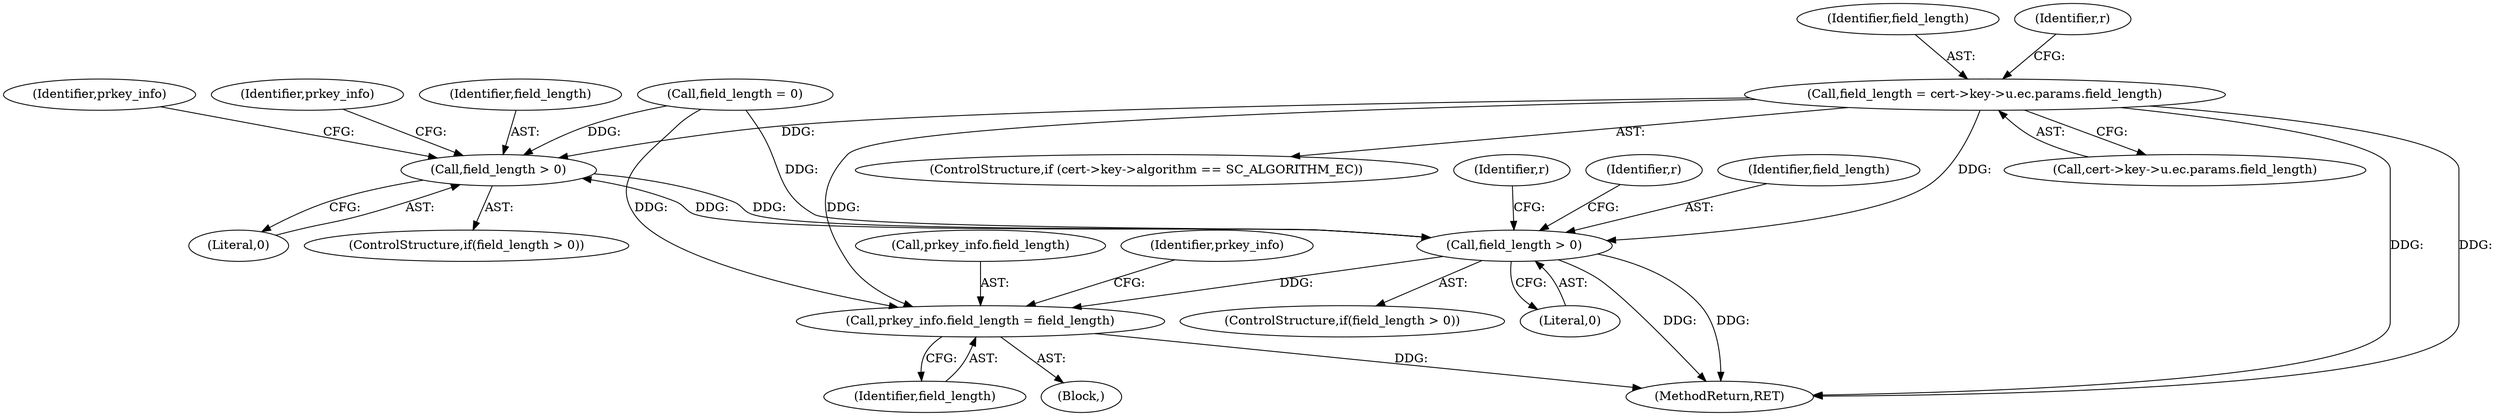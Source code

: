 digraph "0_OpenSC_360e95d45ac4123255a4c796db96337f332160ad#diff-d643a0fa169471dbf2912f4866dc49c5_4@pointer" {
"1000321" [label="(Call,field_length = cert->key->u.ec.params.field_length)"];
"1000718" [label="(Call,prkey_info.field_length = field_length)"];
"1000739" [label="(Call,field_length > 0)"];
"1000799" [label="(Call,field_length > 0)"];
"1000122" [label="(Call,field_length = 0)"];
"1000323" [label="(Call,cert->key->u.ec.params.field_length)"];
"1000798" [label="(ControlStructure,if(field_length > 0))"];
"1000321" [label="(Call,field_length = cert->key->u.ec.params.field_length)"];
"1000739" [label="(Call,field_length > 0)"];
"1000322" [label="(Identifier,field_length)"];
"1000722" [label="(Identifier,field_length)"];
"1000313" [label="(ControlStructure,if (cert->key->algorithm == SC_ALGORITHM_EC))"];
"1000667" [label="(Block,)"];
"1000752" [label="(Identifier,prkey_info)"];
"1000741" [label="(Literal,0)"];
"1000352" [label="(Identifier,r)"];
"1000827" [label="(MethodReturn,RET)"];
"1000738" [label="(ControlStructure,if(field_length > 0))"];
"1000803" [label="(Identifier,r)"];
"1000719" [label="(Call,prkey_info.field_length)"];
"1000799" [label="(Call,field_length > 0)"];
"1000801" [label="(Literal,0)"];
"1000744" [label="(Identifier,prkey_info)"];
"1000725" [label="(Identifier,prkey_info)"];
"1000812" [label="(Identifier,r)"];
"1000740" [label="(Identifier,field_length)"];
"1000800" [label="(Identifier,field_length)"];
"1000718" [label="(Call,prkey_info.field_length = field_length)"];
"1000321" -> "1000313"  [label="AST: "];
"1000321" -> "1000323"  [label="CFG: "];
"1000322" -> "1000321"  [label="AST: "];
"1000323" -> "1000321"  [label="AST: "];
"1000352" -> "1000321"  [label="CFG: "];
"1000321" -> "1000827"  [label="DDG: "];
"1000321" -> "1000827"  [label="DDG: "];
"1000321" -> "1000718"  [label="DDG: "];
"1000321" -> "1000739"  [label="DDG: "];
"1000321" -> "1000799"  [label="DDG: "];
"1000718" -> "1000667"  [label="AST: "];
"1000718" -> "1000722"  [label="CFG: "];
"1000719" -> "1000718"  [label="AST: "];
"1000722" -> "1000718"  [label="AST: "];
"1000725" -> "1000718"  [label="CFG: "];
"1000718" -> "1000827"  [label="DDG: "];
"1000122" -> "1000718"  [label="DDG: "];
"1000799" -> "1000718"  [label="DDG: "];
"1000739" -> "1000738"  [label="AST: "];
"1000739" -> "1000741"  [label="CFG: "];
"1000740" -> "1000739"  [label="AST: "];
"1000741" -> "1000739"  [label="AST: "];
"1000744" -> "1000739"  [label="CFG: "];
"1000752" -> "1000739"  [label="CFG: "];
"1000122" -> "1000739"  [label="DDG: "];
"1000799" -> "1000739"  [label="DDG: "];
"1000739" -> "1000799"  [label="DDG: "];
"1000799" -> "1000798"  [label="AST: "];
"1000799" -> "1000801"  [label="CFG: "];
"1000800" -> "1000799"  [label="AST: "];
"1000801" -> "1000799"  [label="AST: "];
"1000803" -> "1000799"  [label="CFG: "];
"1000812" -> "1000799"  [label="CFG: "];
"1000799" -> "1000827"  [label="DDG: "];
"1000799" -> "1000827"  [label="DDG: "];
"1000122" -> "1000799"  [label="DDG: "];
}

